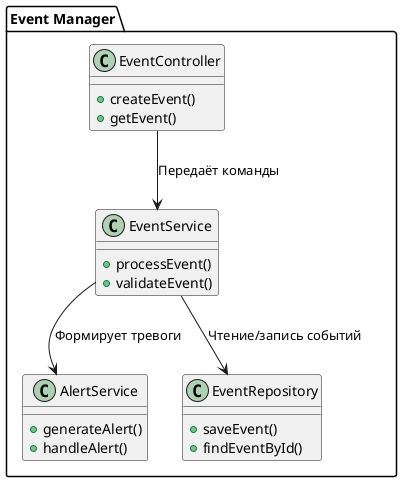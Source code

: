 @startuml

package "Event Manager" {
    class EventController {
        +createEvent()
        +getEvent()
    }
    class EventService {
        +processEvent()
        +validateEvent()
    }
    class AlertService {
        +generateAlert()
        +handleAlert()
    }
    class EventRepository {
        +saveEvent()
        +findEventById()
    }
}

EventController --> EventService : "Передаёт команды"
EventService --> AlertService : "Формирует тревоги"
EventService --> EventRepository : "Чтение/запись событий"

@enduml
